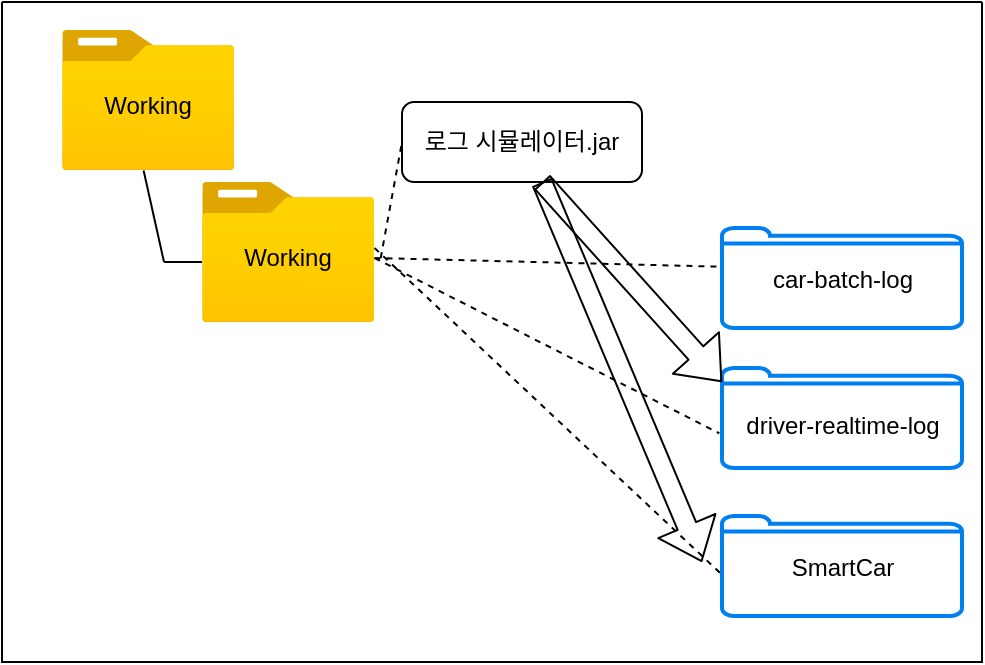 <mxfile version="14.7.9" type="github">
  <diagram id="DtTo9BF5Scgwblr71eKm" name="Page-1">
    <mxGraphModel dx="1767" dy="644" grid="1" gridSize="10" guides="1" tooltips="1" connect="1" arrows="1" fold="1" page="1" pageScale="1" pageWidth="827" pageHeight="1169" math="0" shadow="0">
      <root>
        <mxCell id="0" />
        <mxCell id="1" parent="0" />
        <mxCell id="Kz3HFDqnvlHFUOMNFiEm-1" value="" style="swimlane;startSize=0;" vertex="1" parent="1">
          <mxGeometry x="270" y="190" width="490" height="330" as="geometry" />
        </mxCell>
        <mxCell id="Kz3HFDqnvlHFUOMNFiEm-3" value="" style="aspect=fixed;html=1;points=[];align=center;image;fontSize=12;image=img/lib/azure2/general/Folder_Blank.svg;" vertex="1" parent="Kz3HFDqnvlHFUOMNFiEm-1">
          <mxGeometry x="30" y="14" width="86.26" height="70" as="geometry" />
        </mxCell>
        <mxCell id="Kz3HFDqnvlHFUOMNFiEm-2" value="Working" style="text;html=1;strokeColor=none;fillColor=none;align=center;verticalAlign=middle;whiteSpace=wrap;rounded=0;" vertex="1" parent="Kz3HFDqnvlHFUOMNFiEm-1">
          <mxGeometry x="30" y="42" width="86.26" height="20" as="geometry" />
        </mxCell>
        <mxCell id="Kz3HFDqnvlHFUOMNFiEm-5" value="" style="aspect=fixed;html=1;points=[];align=center;image;fontSize=12;image=img/lib/azure2/general/Folder_Blank.svg;" vertex="1" parent="Kz3HFDqnvlHFUOMNFiEm-1">
          <mxGeometry x="100" y="90" width="86.26" height="70" as="geometry" />
        </mxCell>
        <mxCell id="Kz3HFDqnvlHFUOMNFiEm-6" value="Working" style="text;html=1;strokeColor=none;fillColor=none;align=center;verticalAlign=middle;whiteSpace=wrap;rounded=0;" vertex="1" parent="Kz3HFDqnvlHFUOMNFiEm-1">
          <mxGeometry x="100" y="118" width="86.26" height="20" as="geometry" />
        </mxCell>
        <mxCell id="Kz3HFDqnvlHFUOMNFiEm-9" value="로그 시뮬레이터.jar" style="rounded=1;whiteSpace=wrap;html=1;" vertex="1" parent="Kz3HFDqnvlHFUOMNFiEm-1">
          <mxGeometry x="200" y="50" width="120" height="40" as="geometry" />
        </mxCell>
        <mxCell id="Kz3HFDqnvlHFUOMNFiEm-11" value="" style="html=1;verticalLabelPosition=bottom;align=center;labelBackgroundColor=#ffffff;verticalAlign=top;strokeWidth=2;strokeColor=#0080F0;shadow=0;dashed=0;shape=mxgraph.ios7.icons.folder;" vertex="1" parent="Kz3HFDqnvlHFUOMNFiEm-1">
          <mxGeometry x="360" y="113" width="120" height="50" as="geometry" />
        </mxCell>
        <mxCell id="Kz3HFDqnvlHFUOMNFiEm-19" value="" style="html=1;verticalLabelPosition=bottom;align=center;labelBackgroundColor=#ffffff;verticalAlign=top;strokeWidth=2;strokeColor=#0080F0;shadow=0;dashed=0;shape=mxgraph.ios7.icons.folder;" vertex="1" parent="Kz3HFDqnvlHFUOMNFiEm-1">
          <mxGeometry x="360" y="183" width="120" height="50" as="geometry" />
        </mxCell>
        <mxCell id="Kz3HFDqnvlHFUOMNFiEm-20" value="" style="endArrow=none;dashed=1;html=1;exitX=1.036;exitY=0.543;exitDx=0;exitDy=0;exitPerimeter=0;entryX=0;entryY=0.5;entryDx=0;entryDy=0;" edge="1" parent="Kz3HFDqnvlHFUOMNFiEm-1" source="Kz3HFDqnvlHFUOMNFiEm-5" target="Kz3HFDqnvlHFUOMNFiEm-9">
          <mxGeometry width="50" height="50" relative="1" as="geometry">
            <mxPoint x="170" y="220" as="sourcePoint" />
            <mxPoint x="220" y="170" as="targetPoint" />
          </mxGeometry>
        </mxCell>
        <mxCell id="Kz3HFDqnvlHFUOMNFiEm-21" value="" style="endArrow=none;dashed=1;html=1;exitX=1;exitY=0.5;exitDx=0;exitDy=0;entryX=-0.011;entryY=0.653;entryDx=0;entryDy=0;entryPerimeter=0;" edge="1" parent="Kz3HFDqnvlHFUOMNFiEm-1" source="Kz3HFDqnvlHFUOMNFiEm-6" target="Kz3HFDqnvlHFUOMNFiEm-19">
          <mxGeometry width="50" height="50" relative="1" as="geometry">
            <mxPoint x="199.365" y="138.01" as="sourcePoint" />
            <mxPoint x="210" y="80" as="targetPoint" />
          </mxGeometry>
        </mxCell>
        <mxCell id="Kz3HFDqnvlHFUOMNFiEm-22" value="" style="endArrow=none;dashed=1;html=1;exitX=1;exitY=0.5;exitDx=0;exitDy=0;entryX=-0.006;entryY=0.387;entryDx=0;entryDy=0;entryPerimeter=0;" edge="1" parent="Kz3HFDqnvlHFUOMNFiEm-1" source="Kz3HFDqnvlHFUOMNFiEm-6" target="Kz3HFDqnvlHFUOMNFiEm-11">
          <mxGeometry width="50" height="50" relative="1" as="geometry">
            <mxPoint x="170" y="220" as="sourcePoint" />
            <mxPoint x="220" y="170" as="targetPoint" />
          </mxGeometry>
        </mxCell>
        <mxCell id="Kz3HFDqnvlHFUOMNFiEm-23" value="car-batch-log" style="text;html=1;align=center;verticalAlign=middle;resizable=0;points=[];autosize=1;strokeColor=none;" vertex="1" parent="Kz3HFDqnvlHFUOMNFiEm-1">
          <mxGeometry x="380" y="129" width="80" height="20" as="geometry" />
        </mxCell>
        <mxCell id="Kz3HFDqnvlHFUOMNFiEm-25" value="driver-realtime-log" style="text;html=1;align=center;verticalAlign=middle;resizable=0;points=[];autosize=1;strokeColor=none;" vertex="1" parent="Kz3HFDqnvlHFUOMNFiEm-1">
          <mxGeometry x="365" y="202" width="110" height="20" as="geometry" />
        </mxCell>
        <mxCell id="Kz3HFDqnvlHFUOMNFiEm-26" value="" style="html=1;verticalLabelPosition=bottom;align=center;labelBackgroundColor=#ffffff;verticalAlign=top;strokeWidth=2;strokeColor=#0080F0;shadow=0;dashed=0;shape=mxgraph.ios7.icons.folder;" vertex="1" parent="Kz3HFDqnvlHFUOMNFiEm-1">
          <mxGeometry x="360" y="257" width="120" height="50" as="geometry" />
        </mxCell>
        <mxCell id="Kz3HFDqnvlHFUOMNFiEm-27" value="SmartCar" style="text;html=1;align=center;verticalAlign=middle;resizable=0;points=[];autosize=1;strokeColor=none;" vertex="1" parent="Kz3HFDqnvlHFUOMNFiEm-1">
          <mxGeometry x="385" y="273" width="70" height="20" as="geometry" />
        </mxCell>
        <mxCell id="Kz3HFDqnvlHFUOMNFiEm-28" value="" style="endArrow=none;dashed=1;html=1;entryX=0;entryY=0.587;entryDx=0;entryDy=0;entryPerimeter=0;exitX=1;exitY=0.25;exitDx=0;exitDy=0;" edge="1" parent="Kz3HFDqnvlHFUOMNFiEm-1" source="Kz3HFDqnvlHFUOMNFiEm-6" target="Kz3HFDqnvlHFUOMNFiEm-26">
          <mxGeometry width="50" height="50" relative="1" as="geometry">
            <mxPoint x="360" y="133" as="sourcePoint" />
            <mxPoint x="390" y="203" as="targetPoint" />
          </mxGeometry>
        </mxCell>
        <mxCell id="Kz3HFDqnvlHFUOMNFiEm-7" value="" style="endArrow=none;html=1;entryX=0.473;entryY=1.003;entryDx=0;entryDy=0;entryPerimeter=0;" edge="1" parent="1" target="Kz3HFDqnvlHFUOMNFiEm-3">
          <mxGeometry width="50" height="50" relative="1" as="geometry">
            <mxPoint x="351" y="320" as="sourcePoint" />
            <mxPoint x="400" y="280" as="targetPoint" />
          </mxGeometry>
        </mxCell>
        <mxCell id="Kz3HFDqnvlHFUOMNFiEm-8" value="" style="endArrow=none;html=1;" edge="1" parent="1">
          <mxGeometry width="50" height="50" relative="1" as="geometry">
            <mxPoint x="351" y="320" as="sourcePoint" />
            <mxPoint x="370" y="320" as="targetPoint" />
          </mxGeometry>
        </mxCell>
        <mxCell id="Kz3HFDqnvlHFUOMNFiEm-32" value="" style="shape=flexArrow;endArrow=classic;html=1;" edge="1" parent="1">
          <mxGeometry width="50" height="50" relative="1" as="geometry">
            <mxPoint x="540" y="280" as="sourcePoint" />
            <mxPoint x="630" y="380" as="targetPoint" />
          </mxGeometry>
        </mxCell>
        <mxCell id="Kz3HFDqnvlHFUOMNFiEm-33" value="" style="shape=flexArrow;endArrow=classic;html=1;" edge="1" parent="1">
          <mxGeometry width="50" height="50" relative="1" as="geometry">
            <mxPoint x="540" y="280" as="sourcePoint" />
            <mxPoint x="620" y="470" as="targetPoint" />
          </mxGeometry>
        </mxCell>
      </root>
    </mxGraphModel>
  </diagram>
</mxfile>
